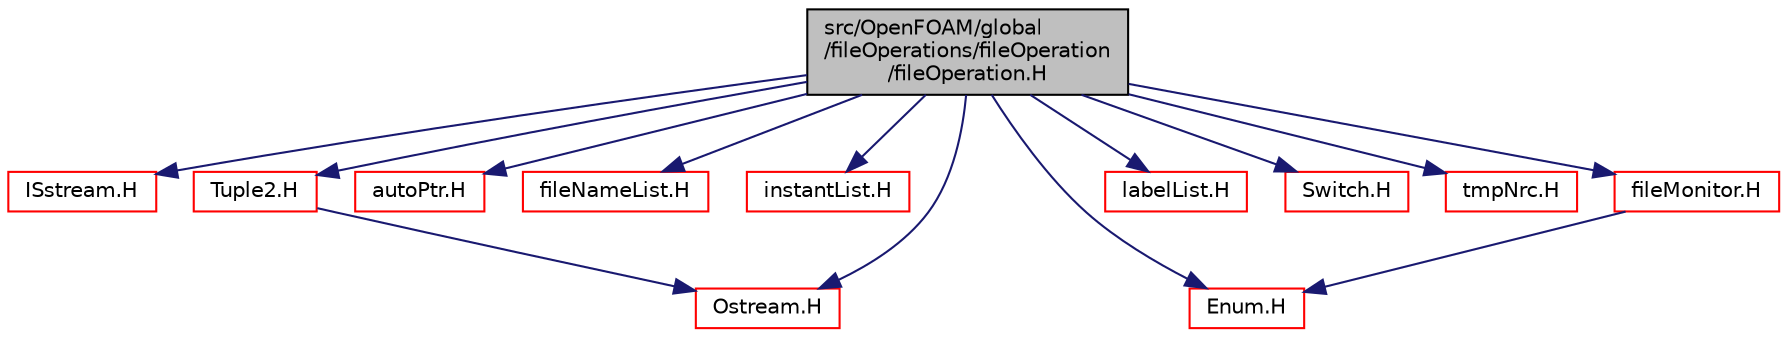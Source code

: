 digraph "src/OpenFOAM/global/fileOperations/fileOperation/fileOperation.H"
{
  bgcolor="transparent";
  edge [fontname="Helvetica",fontsize="10",labelfontname="Helvetica",labelfontsize="10"];
  node [fontname="Helvetica",fontsize="10",shape=record];
  Node1 [label="src/OpenFOAM/global\l/fileOperations/fileOperation\l/fileOperation.H",height=0.2,width=0.4,color="black", fillcolor="grey75", style="filled" fontcolor="black"];
  Node1 -> Node2 [color="midnightblue",fontsize="10",style="solid",fontname="Helvetica"];
  Node2 [label="ISstream.H",height=0.2,width=0.4,color="red",URL="$ISstream_8H.html"];
  Node1 -> Node3 [color="midnightblue",fontsize="10",style="solid",fontname="Helvetica"];
  Node3 [label="Ostream.H",height=0.2,width=0.4,color="red",URL="$Ostream_8H.html"];
  Node1 -> Node4 [color="midnightblue",fontsize="10",style="solid",fontname="Helvetica"];
  Node4 [label="autoPtr.H",height=0.2,width=0.4,color="red",URL="$autoPtr_8H.html"];
  Node1 -> Node5 [color="midnightblue",fontsize="10",style="solid",fontname="Helvetica"];
  Node5 [label="fileNameList.H",height=0.2,width=0.4,color="red",URL="$fileNameList_8H.html"];
  Node1 -> Node6 [color="midnightblue",fontsize="10",style="solid",fontname="Helvetica"];
  Node6 [label="instantList.H",height=0.2,width=0.4,color="red",URL="$instantList_8H.html"];
  Node1 -> Node7 [color="midnightblue",fontsize="10",style="solid",fontname="Helvetica"];
  Node7 [label="fileMonitor.H",height=0.2,width=0.4,color="red",URL="$fileMonitor_8H.html"];
  Node7 -> Node8 [color="midnightblue",fontsize="10",style="solid",fontname="Helvetica"];
  Node8 [label="Enum.H",height=0.2,width=0.4,color="red",URL="$Enum_8H.html"];
  Node1 -> Node9 [color="midnightblue",fontsize="10",style="solid",fontname="Helvetica"];
  Node9 [label="labelList.H",height=0.2,width=0.4,color="red",URL="$labelList_8H.html"];
  Node1 -> Node10 [color="midnightblue",fontsize="10",style="solid",fontname="Helvetica"];
  Node10 [label="Switch.H",height=0.2,width=0.4,color="red",URL="$Switch_8H.html"];
  Node1 -> Node11 [color="midnightblue",fontsize="10",style="solid",fontname="Helvetica"];
  Node11 [label="tmpNrc.H",height=0.2,width=0.4,color="red",URL="$tmpNrc_8H.html"];
  Node1 -> Node8 [color="midnightblue",fontsize="10",style="solid",fontname="Helvetica"];
  Node1 -> Node12 [color="midnightblue",fontsize="10",style="solid",fontname="Helvetica"];
  Node12 [label="Tuple2.H",height=0.2,width=0.4,color="red",URL="$Tuple2_8H.html"];
  Node12 -> Node3 [color="midnightblue",fontsize="10",style="solid",fontname="Helvetica"];
}
